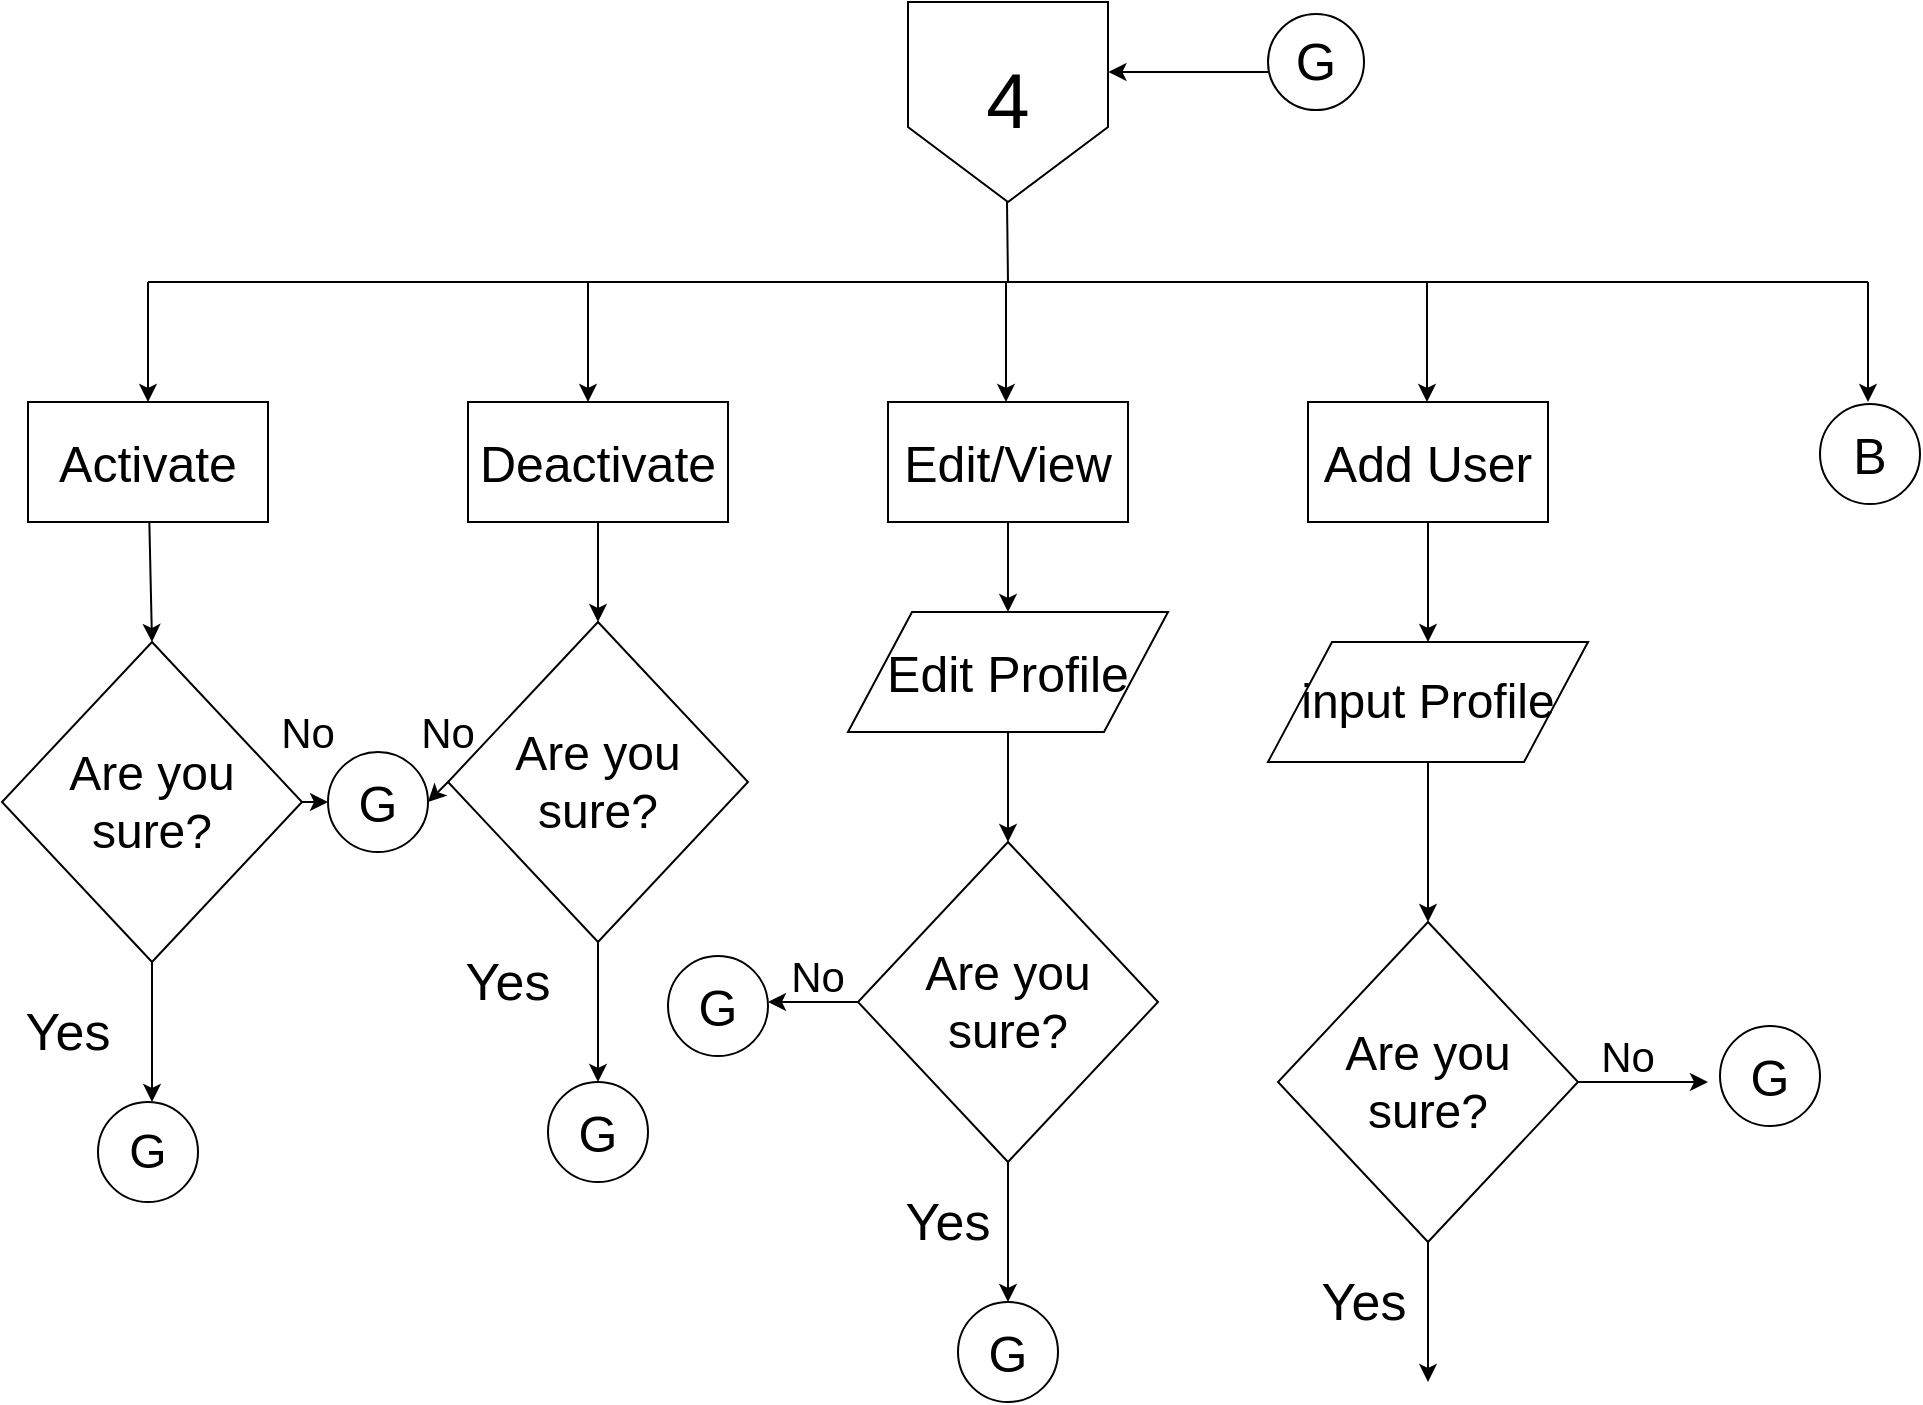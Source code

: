 <mxfile version="10.5.4" type="device"><diagram id="pVqu2-gFCcn-fqm-nOoj" name="Page-1"><mxGraphModel dx="1792" dy="951" grid="1" gridSize="10" guides="1" tooltips="1" connect="1" arrows="1" fold="1" page="1" pageScale="1" pageWidth="1100" pageHeight="850" math="0" shadow="0"><root><mxCell id="0"/><mxCell id="1" parent="0"/><mxCell id="C2wZv4tbHyqCIaI2i-QI-390" value="&lt;font style=&quot;font-size: 39px&quot;&gt;4&lt;/font&gt;" style="shape=offPageConnector;whiteSpace=wrap;html=1;" vertex="1" parent="1"><mxGeometry x="520" y="10" width="100" height="100" as="geometry"/></mxCell><mxCell id="C2wZv4tbHyqCIaI2i-QI-391" value="" style="endArrow=none;html=1;strokeColor=#000000;" edge="1" parent="1"><mxGeometry width="50" height="50" relative="1" as="geometry"><mxPoint x="570" y="150" as="sourcePoint"/><mxPoint x="569.5" y="110" as="targetPoint"/></mxGeometry></mxCell><mxCell id="C2wZv4tbHyqCIaI2i-QI-392" value="" style="endArrow=none;html=1;strokeColor=#000000;" edge="1" parent="1"><mxGeometry width="50" height="50" relative="1" as="geometry"><mxPoint x="140" y="150" as="sourcePoint"/><mxPoint x="1000" y="150" as="targetPoint"/></mxGeometry></mxCell><mxCell id="C2wZv4tbHyqCIaI2i-QI-394" value="" style="endArrow=classic;html=1;strokeColor=#000000;" edge="1" parent="1"><mxGeometry width="50" height="50" relative="1" as="geometry"><mxPoint x="140" y="150" as="sourcePoint"/><mxPoint x="140" y="210" as="targetPoint"/></mxGeometry></mxCell><mxCell id="C2wZv4tbHyqCIaI2i-QI-395" value="" style="endArrow=classic;html=1;strokeColor=#000000;" edge="1" parent="1"><mxGeometry width="50" height="50" relative="1" as="geometry"><mxPoint x="1000" y="150" as="sourcePoint"/><mxPoint x="1000" y="210" as="targetPoint"/></mxGeometry></mxCell><mxCell id="C2wZv4tbHyqCIaI2i-QI-409" style="edgeStyle=none;rounded=0;orthogonalLoop=1;jettySize=auto;html=1;entryX=0.5;entryY=0;entryDx=0;entryDy=0;strokeColor=#000000;" edge="1" parent="1" source="C2wZv4tbHyqCIaI2i-QI-396" target="C2wZv4tbHyqCIaI2i-QI-406"><mxGeometry relative="1" as="geometry"/></mxCell><mxCell id="C2wZv4tbHyqCIaI2i-QI-396" value="&lt;font style=&quot;font-size: 25px&quot;&gt;Activate&lt;/font&gt;" style="rounded=0;whiteSpace=wrap;html=1;" vertex="1" parent="1"><mxGeometry x="80" y="210" width="120" height="60" as="geometry"/></mxCell><mxCell id="C2wZv4tbHyqCIaI2i-QI-397" value="" style="endArrow=classic;html=1;strokeColor=#000000;" edge="1" parent="1"><mxGeometry width="50" height="50" relative="1" as="geometry"><mxPoint x="360" y="150" as="sourcePoint"/><mxPoint x="360" y="210" as="targetPoint"/></mxGeometry></mxCell><mxCell id="C2wZv4tbHyqCIaI2i-QI-410" style="edgeStyle=none;rounded=0;orthogonalLoop=1;jettySize=auto;html=1;entryX=0.5;entryY=0;entryDx=0;entryDy=0;strokeColor=#000000;" edge="1" parent="1" source="C2wZv4tbHyqCIaI2i-QI-398" target="C2wZv4tbHyqCIaI2i-QI-407"><mxGeometry relative="1" as="geometry"/></mxCell><mxCell id="C2wZv4tbHyqCIaI2i-QI-398" value="&lt;font style=&quot;font-size: 25px&quot;&gt;Deactivate&lt;/font&gt;" style="rounded=0;whiteSpace=wrap;html=1;" vertex="1" parent="1"><mxGeometry x="300" y="210" width="130" height="60" as="geometry"/></mxCell><mxCell id="C2wZv4tbHyqCIaI2i-QI-399" value="" style="endArrow=classic;html=1;strokeColor=#000000;" edge="1" parent="1"><mxGeometry width="50" height="50" relative="1" as="geometry"><mxPoint x="569" y="150" as="sourcePoint"/><mxPoint x="569" y="210" as="targetPoint"/></mxGeometry></mxCell><mxCell id="C2wZv4tbHyqCIaI2i-QI-435" style="edgeStyle=none;rounded=0;orthogonalLoop=1;jettySize=auto;html=1;strokeColor=#000000;" edge="1" parent="1" source="C2wZv4tbHyqCIaI2i-QI-400" target="C2wZv4tbHyqCIaI2i-QI-431"><mxGeometry relative="1" as="geometry"/></mxCell><mxCell id="C2wZv4tbHyqCIaI2i-QI-400" value="&lt;font style=&quot;font-size: 25px&quot;&gt;Edit/View&lt;/font&gt;" style="rounded=0;whiteSpace=wrap;html=1;" vertex="1" parent="1"><mxGeometry x="510" y="210" width="120" height="60" as="geometry"/></mxCell><mxCell id="C2wZv4tbHyqCIaI2i-QI-447" style="edgeStyle=none;rounded=0;orthogonalLoop=1;jettySize=auto;html=1;strokeColor=#000000;" edge="1" parent="1" source="C2wZv4tbHyqCIaI2i-QI-401"><mxGeometry relative="1" as="geometry"><mxPoint x="780" y="330" as="targetPoint"/></mxGeometry></mxCell><mxCell id="C2wZv4tbHyqCIaI2i-QI-401" value="&lt;font style=&quot;font-size: 25px&quot;&gt;Add User&lt;br&gt;&lt;/font&gt;" style="rounded=0;whiteSpace=wrap;html=1;" vertex="1" parent="1"><mxGeometry x="720" y="210" width="120" height="60" as="geometry"/></mxCell><mxCell id="C2wZv4tbHyqCIaI2i-QI-402" value="" style="endArrow=classic;html=1;strokeColor=#000000;" edge="1" parent="1"><mxGeometry width="50" height="50" relative="1" as="geometry"><mxPoint x="779.5" y="150" as="sourcePoint"/><mxPoint x="779.5" y="210" as="targetPoint"/></mxGeometry></mxCell><mxCell id="C2wZv4tbHyqCIaI2i-QI-403" value="&lt;font style=&quot;font-size: 25px&quot;&gt;B&lt;/font&gt;" style="ellipse;whiteSpace=wrap;html=1;aspect=fixed;" vertex="1" parent="1"><mxGeometry x="976" y="211" width="50" height="50" as="geometry"/></mxCell><mxCell id="C2wZv4tbHyqCIaI2i-QI-404" value="&lt;font style=&quot;font-size: 26px&quot;&gt;G&lt;/font&gt;" style="ellipse;whiteSpace=wrap;html=1;aspect=fixed;" vertex="1" parent="1"><mxGeometry x="700" y="16" width="48" height="48" as="geometry"/></mxCell><mxCell id="C2wZv4tbHyqCIaI2i-QI-405" value="" style="endArrow=classic;html=1;strokeColor=#000000;" edge="1" parent="1"><mxGeometry width="50" height="50" relative="1" as="geometry"><mxPoint x="700" y="45" as="sourcePoint"/><mxPoint x="620.211" y="45" as="targetPoint"/></mxGeometry></mxCell><mxCell id="C2wZv4tbHyqCIaI2i-QI-413" style="edgeStyle=none;rounded=0;orthogonalLoop=1;jettySize=auto;html=1;strokeColor=#000000;" edge="1" parent="1" source="C2wZv4tbHyqCIaI2i-QI-406"><mxGeometry relative="1" as="geometry"><mxPoint x="142" y="560" as="targetPoint"/></mxGeometry></mxCell><mxCell id="C2wZv4tbHyqCIaI2i-QI-424" style="edgeStyle=none;rounded=0;orthogonalLoop=1;jettySize=auto;html=1;strokeColor=#000000;" edge="1" parent="1" source="C2wZv4tbHyqCIaI2i-QI-406"><mxGeometry relative="1" as="geometry"><mxPoint x="230" y="410" as="targetPoint"/></mxGeometry></mxCell><mxCell id="C2wZv4tbHyqCIaI2i-QI-406" value="&lt;font style=&quot;font-size: 24px&quot;&gt;Are you sure?&lt;br&gt;&lt;/font&gt;" style="rhombus;whiteSpace=wrap;html=1;" vertex="1" parent="1"><mxGeometry x="67" y="330" width="150" height="160" as="geometry"/></mxCell><mxCell id="C2wZv4tbHyqCIaI2i-QI-412" style="edgeStyle=none;rounded=0;orthogonalLoop=1;jettySize=auto;html=1;strokeColor=#000000;" edge="1" parent="1" source="C2wZv4tbHyqCIaI2i-QI-407"><mxGeometry relative="1" as="geometry"><mxPoint x="365" y="550" as="targetPoint"/></mxGeometry></mxCell><mxCell id="C2wZv4tbHyqCIaI2i-QI-426" style="edgeStyle=none;rounded=0;orthogonalLoop=1;jettySize=auto;html=1;exitX=0;exitY=0.5;exitDx=0;exitDy=0;entryX=1;entryY=0.5;entryDx=0;entryDy=0;strokeColor=#000000;" edge="1" parent="1" source="C2wZv4tbHyqCIaI2i-QI-407" target="C2wZv4tbHyqCIaI2i-QI-425"><mxGeometry relative="1" as="geometry"/></mxCell><mxCell id="C2wZv4tbHyqCIaI2i-QI-407" value="&lt;font style=&quot;font-size: 24px&quot;&gt;Are you sure?&lt;br&gt;&lt;/font&gt;" style="rhombus;whiteSpace=wrap;html=1;" vertex="1" parent="1"><mxGeometry x="290" y="320" width="150" height="160" as="geometry"/></mxCell><mxCell id="C2wZv4tbHyqCIaI2i-QI-417" value="&lt;font style=&quot;font-size: 25px&quot;&gt;G&lt;/font&gt;" style="ellipse;whiteSpace=wrap;html=1;aspect=fixed;" vertex="1" parent="1"><mxGeometry x="340" y="550" width="50" height="50" as="geometry"/></mxCell><mxCell id="C2wZv4tbHyqCIaI2i-QI-418" value="&lt;font style=&quot;font-size: 24px&quot;&gt;G&lt;/font&gt;" style="ellipse;whiteSpace=wrap;html=1;aspect=fixed;" vertex="1" parent="1"><mxGeometry x="115" y="560" width="50" height="50" as="geometry"/></mxCell><mxCell id="C2wZv4tbHyqCIaI2i-QI-419" value="&lt;font style=&quot;font-size: 26px&quot;&gt;Yes&lt;/font&gt;" style="text;html=1;strokeColor=none;fillColor=none;align=center;verticalAlign=middle;whiteSpace=wrap;rounded=0;" vertex="1" parent="1"><mxGeometry x="300" y="490" width="40" height="20" as="geometry"/></mxCell><mxCell id="C2wZv4tbHyqCIaI2i-QI-423" value="&lt;font style=&quot;font-size: 26px&quot;&gt;Yes&lt;/font&gt;" style="text;html=1;strokeColor=none;fillColor=none;align=center;verticalAlign=middle;whiteSpace=wrap;rounded=0;" vertex="1" parent="1"><mxGeometry x="80" y="515" width="40" height="20" as="geometry"/></mxCell><mxCell id="C2wZv4tbHyqCIaI2i-QI-425" value="&lt;font style=&quot;font-size: 25px&quot;&gt;G&lt;/font&gt;" style="ellipse;whiteSpace=wrap;html=1;aspect=fixed;" vertex="1" parent="1"><mxGeometry x="230" y="385" width="50" height="50" as="geometry"/></mxCell><mxCell id="C2wZv4tbHyqCIaI2i-QI-429" value="&lt;font style=&quot;font-size: 21px&quot;&gt;No&lt;/font&gt;" style="text;html=1;strokeColor=none;fillColor=none;align=center;verticalAlign=middle;whiteSpace=wrap;rounded=0;" vertex="1" parent="1"><mxGeometry x="200" y="365" width="40" height="20" as="geometry"/></mxCell><mxCell id="C2wZv4tbHyqCIaI2i-QI-430" value="&lt;font style=&quot;font-size: 21px&quot;&gt;No&lt;/font&gt;" style="text;html=1;strokeColor=none;fillColor=none;align=center;verticalAlign=middle;whiteSpace=wrap;rounded=0;" vertex="1" parent="1"><mxGeometry x="270" y="365" width="40" height="20" as="geometry"/></mxCell><mxCell id="C2wZv4tbHyqCIaI2i-QI-434" style="edgeStyle=none;rounded=0;orthogonalLoop=1;jettySize=auto;html=1;exitX=1;exitY=0.5;exitDx=0;exitDy=0;strokeColor=#000000;" edge="1" parent="1" source="C2wZv4tbHyqCIaI2i-QI-431"><mxGeometry relative="1" as="geometry"><mxPoint x="620" y="345.471" as="targetPoint"/></mxGeometry></mxCell><mxCell id="C2wZv4tbHyqCIaI2i-QI-439" style="edgeStyle=none;rounded=0;orthogonalLoop=1;jettySize=auto;html=1;strokeColor=#000000;" edge="1" parent="1" source="C2wZv4tbHyqCIaI2i-QI-431"><mxGeometry relative="1" as="geometry"><mxPoint x="570" y="430" as="targetPoint"/></mxGeometry></mxCell><mxCell id="C2wZv4tbHyqCIaI2i-QI-431" value="&lt;font style=&quot;font-size: 25px&quot;&gt;Edit Profile&lt;/font&gt;" style="shape=parallelogram;perimeter=parallelogramPerimeter;whiteSpace=wrap;html=1;" vertex="1" parent="1"><mxGeometry x="490" y="315" width="160" height="60" as="geometry"/></mxCell><mxCell id="C2wZv4tbHyqCIaI2i-QI-441" style="edgeStyle=none;rounded=0;orthogonalLoop=1;jettySize=auto;html=1;strokeColor=#000000;" edge="1" parent="1" source="C2wZv4tbHyqCIaI2i-QI-440"><mxGeometry relative="1" as="geometry"><mxPoint x="570" y="660" as="targetPoint"/></mxGeometry></mxCell><mxCell id="C2wZv4tbHyqCIaI2i-QI-443" style="edgeStyle=none;rounded=0;orthogonalLoop=1;jettySize=auto;html=1;strokeColor=#000000;" edge="1" parent="1" source="C2wZv4tbHyqCIaI2i-QI-440"><mxGeometry relative="1" as="geometry"><mxPoint x="450" y="510" as="targetPoint"/></mxGeometry></mxCell><mxCell id="C2wZv4tbHyqCIaI2i-QI-440" value="&lt;font style=&quot;font-size: 24px&quot;&gt;Are you sure?&lt;br&gt;&lt;/font&gt;" style="rhombus;whiteSpace=wrap;html=1;" vertex="1" parent="1"><mxGeometry x="495" y="430" width="150" height="160" as="geometry"/></mxCell><mxCell id="C2wZv4tbHyqCIaI2i-QI-442" value="&lt;font style=&quot;font-size: 25px&quot;&gt;G&lt;/font&gt;" style="ellipse;whiteSpace=wrap;html=1;aspect=fixed;" vertex="1" parent="1"><mxGeometry x="545" y="660" width="50" height="50" as="geometry"/></mxCell><mxCell id="C2wZv4tbHyqCIaI2i-QI-444" value="&lt;font style=&quot;font-size: 25px&quot;&gt;G&lt;/font&gt;" style="ellipse;whiteSpace=wrap;html=1;aspect=fixed;" vertex="1" parent="1"><mxGeometry x="400" y="487" width="50" height="50" as="geometry"/></mxCell><mxCell id="C2wZv4tbHyqCIaI2i-QI-445" value="&lt;font style=&quot;font-size: 21px&quot;&gt;No&lt;/font&gt;" style="text;html=1;strokeColor=none;fillColor=none;align=center;verticalAlign=middle;whiteSpace=wrap;rounded=0;" vertex="1" parent="1"><mxGeometry x="455" y="487" width="40" height="20" as="geometry"/></mxCell><mxCell id="C2wZv4tbHyqCIaI2i-QI-446" value="&lt;font style=&quot;font-size: 26px&quot;&gt;Yes&lt;/font&gt;" style="text;html=1;strokeColor=none;fillColor=none;align=center;verticalAlign=middle;whiteSpace=wrap;rounded=0;" vertex="1" parent="1"><mxGeometry x="520" y="610" width="40" height="20" as="geometry"/></mxCell><mxCell id="C2wZv4tbHyqCIaI2i-QI-449" style="edgeStyle=none;rounded=0;orthogonalLoop=1;jettySize=auto;html=1;strokeColor=#000000;" edge="1" parent="1" source="C2wZv4tbHyqCIaI2i-QI-448"><mxGeometry relative="1" as="geometry"><mxPoint x="780" y="470" as="targetPoint"/></mxGeometry></mxCell><mxCell id="C2wZv4tbHyqCIaI2i-QI-448" value="&lt;font style=&quot;font-size: 24px&quot;&gt;input Profile&lt;br&gt;&lt;/font&gt;" style="shape=parallelogram;perimeter=parallelogramPerimeter;whiteSpace=wrap;html=1;" vertex="1" parent="1"><mxGeometry x="700" y="330" width="160" height="60" as="geometry"/></mxCell><mxCell id="C2wZv4tbHyqCIaI2i-QI-457" style="edgeStyle=none;rounded=0;orthogonalLoop=1;jettySize=auto;html=1;strokeColor=#000000;" edge="1" parent="1" source="C2wZv4tbHyqCIaI2i-QI-450"><mxGeometry relative="1" as="geometry"><mxPoint x="920" y="550" as="targetPoint"/></mxGeometry></mxCell><mxCell id="C2wZv4tbHyqCIaI2i-QI-450" value="&lt;font style=&quot;font-size: 24px&quot;&gt;Are you sure?&lt;br&gt;&lt;/font&gt;" style="rhombus;whiteSpace=wrap;html=1;" vertex="1" parent="1"><mxGeometry x="705" y="470" width="150" height="160" as="geometry"/></mxCell><mxCell id="C2wZv4tbHyqCIaI2i-QI-451" style="edgeStyle=none;rounded=0;orthogonalLoop=1;jettySize=auto;html=1;strokeColor=#000000;" edge="1" parent="1"><mxGeometry relative="1" as="geometry"><mxPoint x="780" y="700" as="targetPoint"/><mxPoint x="780" y="630" as="sourcePoint"/></mxGeometry></mxCell><mxCell id="C2wZv4tbHyqCIaI2i-QI-456" value="&lt;font style=&quot;font-size: 26px&quot;&gt;Yes&lt;/font&gt;" style="text;html=1;strokeColor=none;fillColor=none;align=center;verticalAlign=middle;whiteSpace=wrap;rounded=0;" vertex="1" parent="1"><mxGeometry x="728" y="650" width="40" height="20" as="geometry"/></mxCell><mxCell id="C2wZv4tbHyqCIaI2i-QI-458" value="&lt;font style=&quot;font-size: 21px&quot;&gt;No&lt;/font&gt;" style="text;html=1;strokeColor=none;fillColor=none;align=center;verticalAlign=middle;whiteSpace=wrap;rounded=0;" vertex="1" parent="1"><mxGeometry x="860" y="527" width="40" height="20" as="geometry"/></mxCell><mxCell id="C2wZv4tbHyqCIaI2i-QI-459" value="&lt;font style=&quot;font-size: 25px&quot;&gt;G&lt;/font&gt;" style="ellipse;whiteSpace=wrap;html=1;aspect=fixed;" vertex="1" parent="1"><mxGeometry x="926" y="522" width="50" height="50" as="geometry"/></mxCell></root></mxGraphModel></diagram></mxfile>
